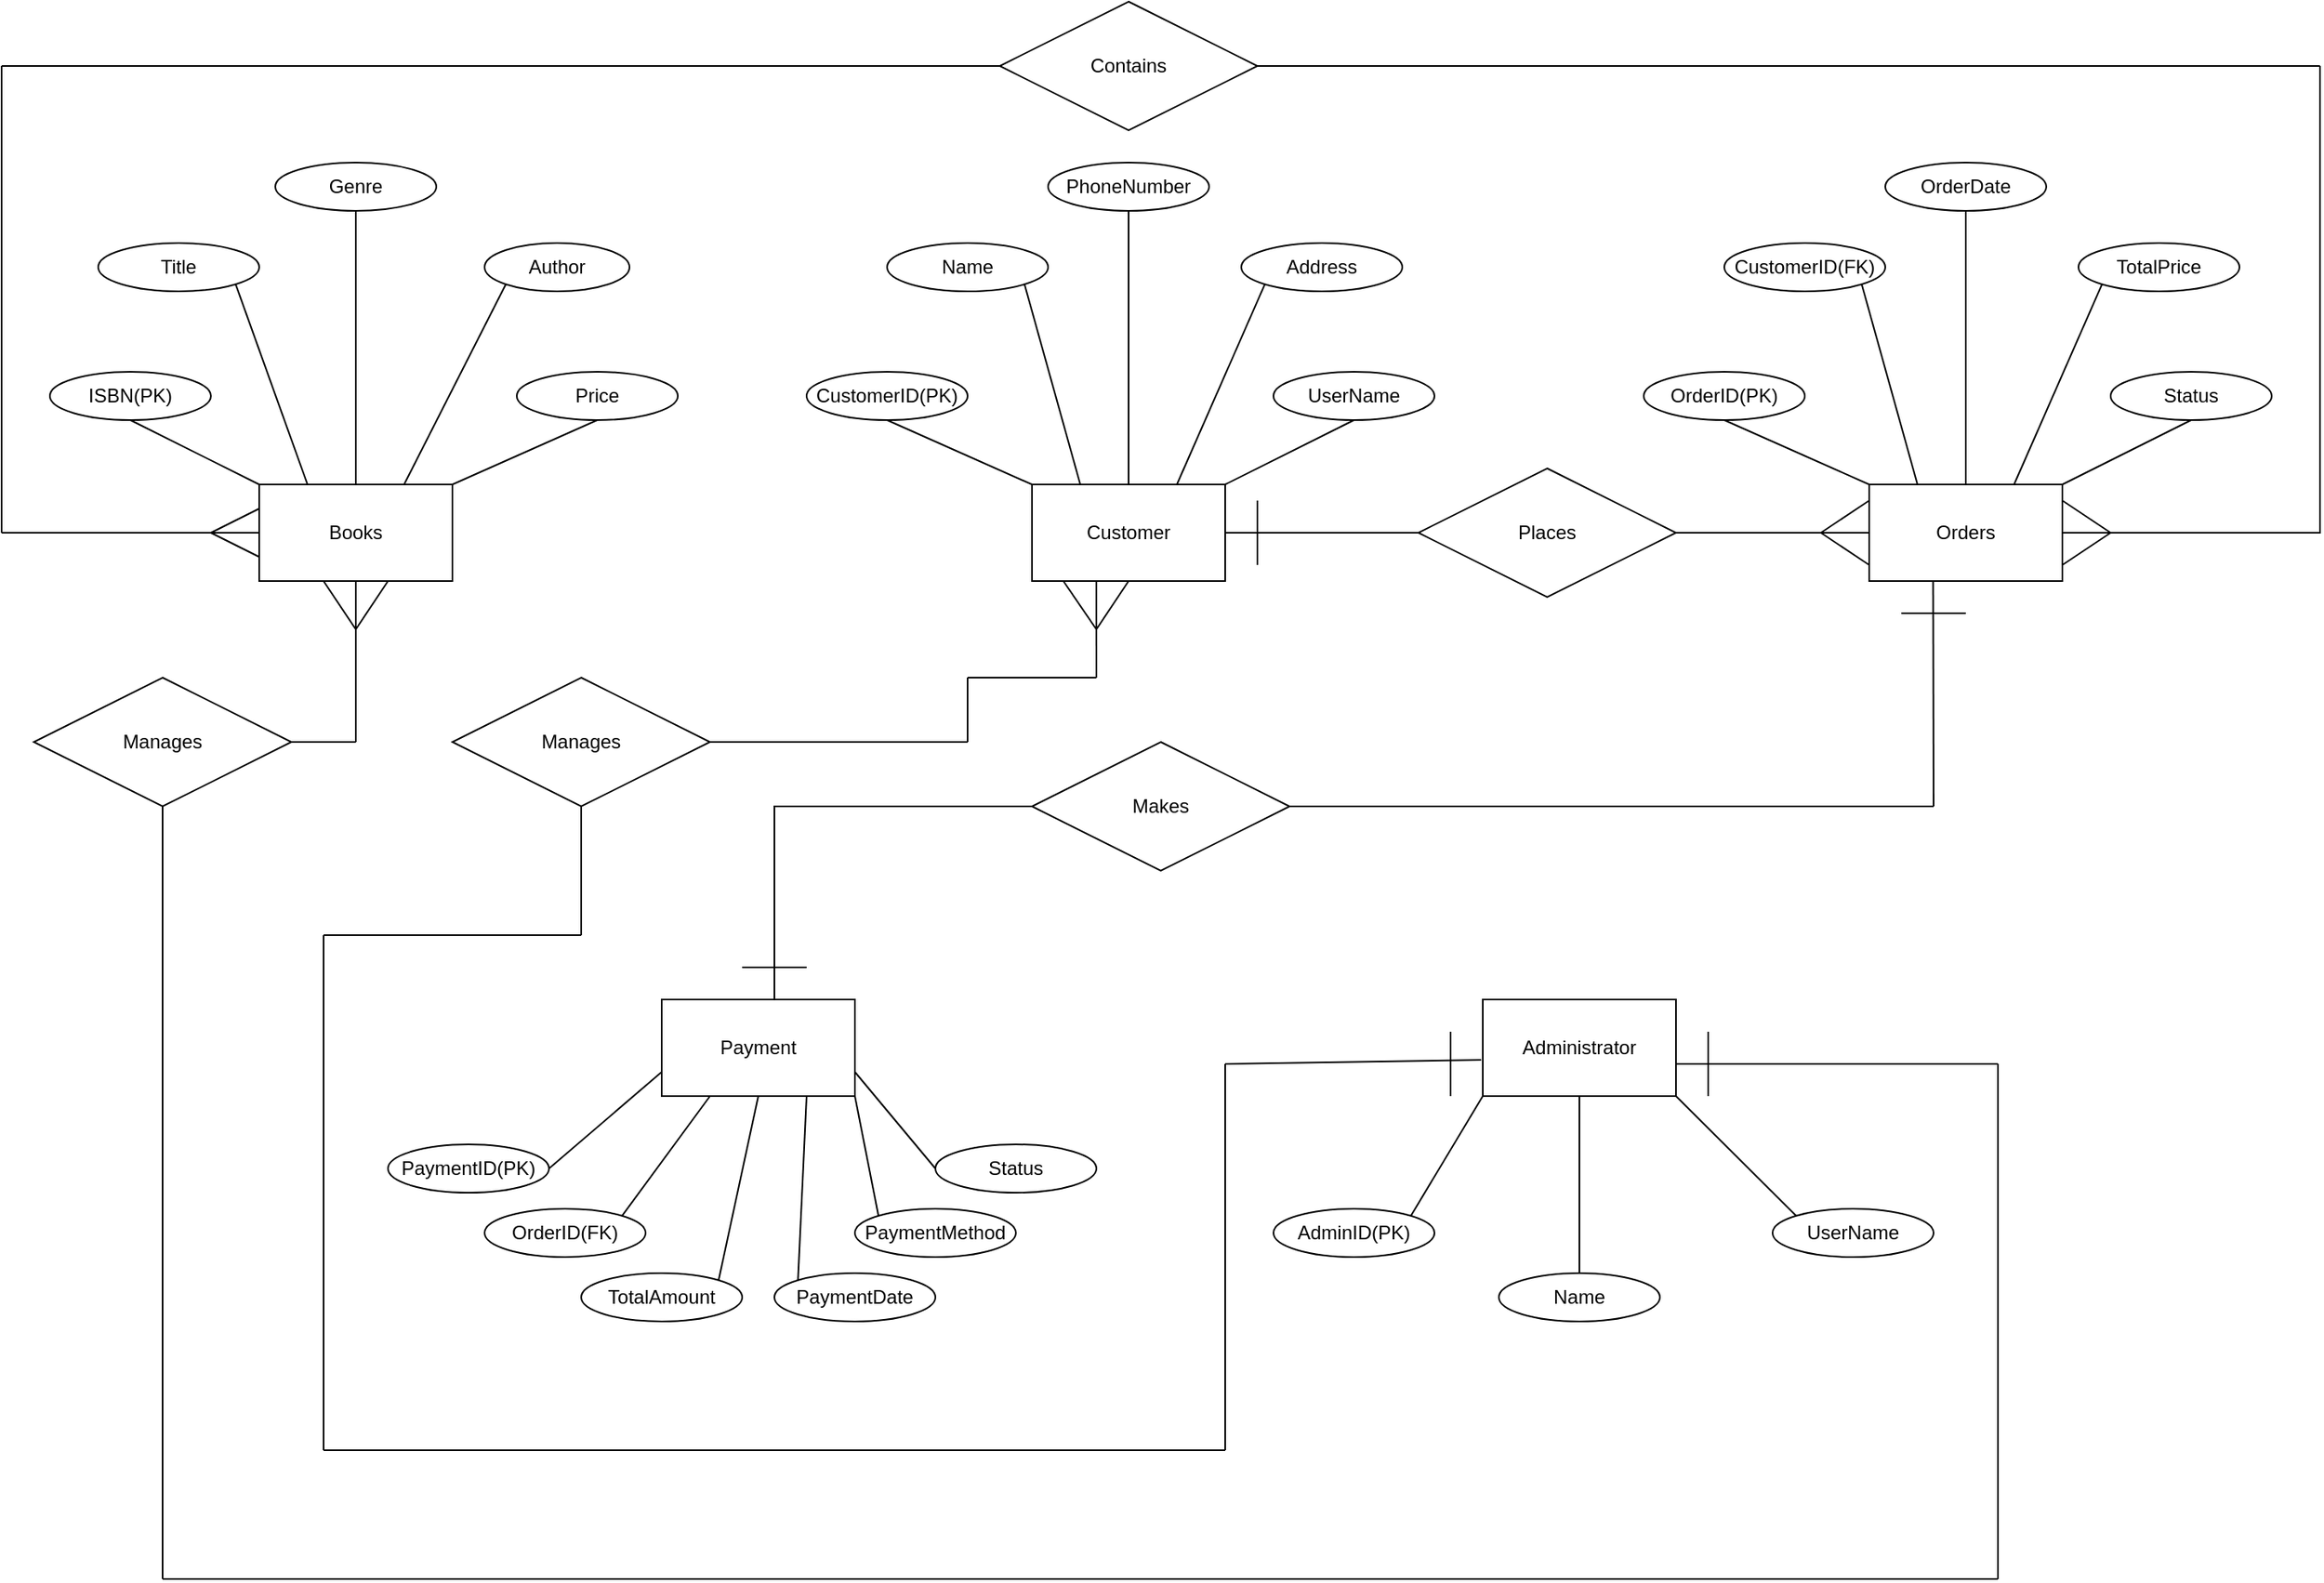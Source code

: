 <mxfile version="24.2.7" type="device">
  <diagram id="R2lEEEUBdFMjLlhIrx00" name="Page-1">
    <mxGraphModel dx="2614" dy="1038" grid="1" gridSize="10" guides="1" tooltips="1" connect="1" arrows="1" fold="1" page="1" pageScale="1" pageWidth="850" pageHeight="1100" math="0" shadow="0" extFonts="Permanent Marker^https://fonts.googleapis.com/css?family=Permanent+Marker">
      <root>
        <mxCell id="0" />
        <mxCell id="1" parent="0" />
        <mxCell id="ZFwZ7bwxo3c1ccYmvJqI-1" value="Books" style="rounded=0;whiteSpace=wrap;html=1;" parent="1" vertex="1">
          <mxGeometry x="-120" y="320" width="120" height="60" as="geometry" />
        </mxCell>
        <mxCell id="ZFwZ7bwxo3c1ccYmvJqI-6" value="Customer" style="rounded=0;whiteSpace=wrap;html=1;" parent="1" vertex="1">
          <mxGeometry x="360" y="320" width="120" height="60" as="geometry" />
        </mxCell>
        <mxCell id="ZFwZ7bwxo3c1ccYmvJqI-7" value="Payment" style="rounded=0;whiteSpace=wrap;html=1;" parent="1" vertex="1">
          <mxGeometry x="130" y="640" width="120" height="60" as="geometry" />
        </mxCell>
        <mxCell id="ZFwZ7bwxo3c1ccYmvJqI-8" value="ISBN(PK)" style="ellipse;whiteSpace=wrap;html=1;" parent="1" vertex="1">
          <mxGeometry x="-250" y="250" width="100" height="30" as="geometry" />
        </mxCell>
        <mxCell id="ZFwZ7bwxo3c1ccYmvJqI-9" value="Title" style="ellipse;whiteSpace=wrap;html=1;" parent="1" vertex="1">
          <mxGeometry x="-220" y="170" width="100" height="30" as="geometry" />
        </mxCell>
        <mxCell id="ZFwZ7bwxo3c1ccYmvJqI-10" value="Genre" style="ellipse;whiteSpace=wrap;html=1;" parent="1" vertex="1">
          <mxGeometry x="-110" y="120" width="100" height="30" as="geometry" />
        </mxCell>
        <mxCell id="ZFwZ7bwxo3c1ccYmvJqI-11" value="Author" style="ellipse;whiteSpace=wrap;html=1;" parent="1" vertex="1">
          <mxGeometry x="20" y="170" width="90" height="30" as="geometry" />
        </mxCell>
        <mxCell id="ZFwZ7bwxo3c1ccYmvJqI-15" value="Price" style="ellipse;whiteSpace=wrap;html=1;" parent="1" vertex="1">
          <mxGeometry x="40" y="250" width="100" height="30" as="geometry" />
        </mxCell>
        <mxCell id="ZFwZ7bwxo3c1ccYmvJqI-16" value="" style="endArrow=none;html=1;rounded=0;exitX=0.5;exitY=1;exitDx=0;exitDy=0;entryX=0.5;entryY=0;entryDx=0;entryDy=0;" parent="1" source="ZFwZ7bwxo3c1ccYmvJqI-10" target="ZFwZ7bwxo3c1ccYmvJqI-1" edge="1">
          <mxGeometry width="50" height="50" relative="1" as="geometry">
            <mxPoint x="140" y="400" as="sourcePoint" />
            <mxPoint x="190" y="350" as="targetPoint" />
          </mxGeometry>
        </mxCell>
        <mxCell id="ZFwZ7bwxo3c1ccYmvJqI-17" value="" style="endArrow=none;html=1;rounded=0;exitX=1;exitY=0;exitDx=0;exitDy=0;entryX=0.5;entryY=1;entryDx=0;entryDy=0;" parent="1" source="ZFwZ7bwxo3c1ccYmvJqI-1" target="ZFwZ7bwxo3c1ccYmvJqI-15" edge="1">
          <mxGeometry width="50" height="50" relative="1" as="geometry">
            <mxPoint x="180" y="320" as="sourcePoint" />
            <mxPoint x="230" y="270" as="targetPoint" />
          </mxGeometry>
        </mxCell>
        <mxCell id="ZFwZ7bwxo3c1ccYmvJqI-18" value="" style="endArrow=none;html=1;rounded=0;entryX=0;entryY=1;entryDx=0;entryDy=0;exitX=0.75;exitY=0;exitDx=0;exitDy=0;" parent="1" source="ZFwZ7bwxo3c1ccYmvJqI-1" target="ZFwZ7bwxo3c1ccYmvJqI-11" edge="1">
          <mxGeometry width="50" height="50" relative="1" as="geometry">
            <mxPoint x="170" y="320" as="sourcePoint" />
            <mxPoint x="190" y="350" as="targetPoint" />
          </mxGeometry>
        </mxCell>
        <mxCell id="ZFwZ7bwxo3c1ccYmvJqI-19" value="" style="endArrow=none;html=1;rounded=0;exitX=0.25;exitY=0;exitDx=0;exitDy=0;entryX=1;entryY=1;entryDx=0;entryDy=0;" parent="1" source="ZFwZ7bwxo3c1ccYmvJqI-1" target="ZFwZ7bwxo3c1ccYmvJqI-9" edge="1">
          <mxGeometry width="50" height="50" relative="1" as="geometry">
            <mxPoint x="110" y="300" as="sourcePoint" />
            <mxPoint x="160" y="250" as="targetPoint" />
          </mxGeometry>
        </mxCell>
        <mxCell id="ZFwZ7bwxo3c1ccYmvJqI-20" value="" style="endArrow=none;html=1;rounded=0;entryX=0.5;entryY=1;entryDx=0;entryDy=0;exitX=0;exitY=0;exitDx=0;exitDy=0;" parent="1" source="ZFwZ7bwxo3c1ccYmvJqI-1" target="ZFwZ7bwxo3c1ccYmvJqI-8" edge="1">
          <mxGeometry width="50" height="50" relative="1" as="geometry">
            <mxPoint x="20" y="370" as="sourcePoint" />
            <mxPoint x="70" y="320" as="targetPoint" />
          </mxGeometry>
        </mxCell>
        <mxCell id="ZFwZ7bwxo3c1ccYmvJqI-21" value="CustomerID(PK)" style="ellipse;whiteSpace=wrap;html=1;" parent="1" vertex="1">
          <mxGeometry x="220" y="250" width="100" height="30" as="geometry" />
        </mxCell>
        <mxCell id="ZFwZ7bwxo3c1ccYmvJqI-22" value="Name" style="ellipse;whiteSpace=wrap;html=1;" parent="1" vertex="1">
          <mxGeometry x="270" y="170" width="100" height="30" as="geometry" />
        </mxCell>
        <mxCell id="ZFwZ7bwxo3c1ccYmvJqI-23" value="PhoneNumber" style="ellipse;whiteSpace=wrap;html=1;" parent="1" vertex="1">
          <mxGeometry x="370" y="120" width="100" height="30" as="geometry" />
        </mxCell>
        <mxCell id="ZFwZ7bwxo3c1ccYmvJqI-24" value="Address" style="ellipse;whiteSpace=wrap;html=1;" parent="1" vertex="1">
          <mxGeometry x="490" y="170" width="100" height="30" as="geometry" />
        </mxCell>
        <mxCell id="ZFwZ7bwxo3c1ccYmvJqI-25" value="UserName" style="ellipse;whiteSpace=wrap;html=1;" parent="1" vertex="1">
          <mxGeometry x="510" y="250" width="100" height="30" as="geometry" />
        </mxCell>
        <mxCell id="ZFwZ7bwxo3c1ccYmvJqI-26" value="" style="endArrow=none;html=1;rounded=0;entryX=0.5;entryY=1;entryDx=0;entryDy=0;" parent="1" target="ZFwZ7bwxo3c1ccYmvJqI-25" edge="1">
          <mxGeometry width="50" height="50" relative="1" as="geometry">
            <mxPoint x="480" y="320" as="sourcePoint" />
            <mxPoint x="590" y="280" as="targetPoint" />
          </mxGeometry>
        </mxCell>
        <mxCell id="ZFwZ7bwxo3c1ccYmvJqI-27" value="" style="endArrow=none;html=1;rounded=0;entryX=0;entryY=1;entryDx=0;entryDy=0;exitX=0.75;exitY=0;exitDx=0;exitDy=0;" parent="1" source="ZFwZ7bwxo3c1ccYmvJqI-6" target="ZFwZ7bwxo3c1ccYmvJqI-24" edge="1">
          <mxGeometry width="50" height="50" relative="1" as="geometry">
            <mxPoint x="440" y="324.39" as="sourcePoint" />
            <mxPoint x="523" y="200.39" as="targetPoint" />
          </mxGeometry>
        </mxCell>
        <mxCell id="ZFwZ7bwxo3c1ccYmvJqI-28" value="" style="endArrow=none;html=1;rounded=0;entryX=0.5;entryY=1;entryDx=0;entryDy=0;exitX=0.5;exitY=0;exitDx=0;exitDy=0;" parent="1" source="ZFwZ7bwxo3c1ccYmvJqI-6" target="ZFwZ7bwxo3c1ccYmvJqI-23" edge="1">
          <mxGeometry width="50" height="50" relative="1" as="geometry">
            <mxPoint x="410" y="304.39" as="sourcePoint" />
            <mxPoint x="475" y="200.39" as="targetPoint" />
          </mxGeometry>
        </mxCell>
        <mxCell id="ZFwZ7bwxo3c1ccYmvJqI-29" value="" style="endArrow=none;html=1;rounded=0;entryX=1;entryY=1;entryDx=0;entryDy=0;exitX=0.25;exitY=0;exitDx=0;exitDy=0;" parent="1" source="ZFwZ7bwxo3c1ccYmvJqI-6" target="ZFwZ7bwxo3c1ccYmvJqI-22" edge="1">
          <mxGeometry width="50" height="50" relative="1" as="geometry">
            <mxPoint x="395" y="320" as="sourcePoint" />
            <mxPoint x="425" y="170" as="targetPoint" />
          </mxGeometry>
        </mxCell>
        <mxCell id="ZFwZ7bwxo3c1ccYmvJqI-30" value="" style="endArrow=none;html=1;rounded=0;entryX=0.5;entryY=1;entryDx=0;entryDy=0;exitX=0;exitY=0;exitDx=0;exitDy=0;" parent="1" source="ZFwZ7bwxo3c1ccYmvJqI-6" target="ZFwZ7bwxo3c1ccYmvJqI-21" edge="1">
          <mxGeometry width="50" height="50" relative="1" as="geometry">
            <mxPoint x="260" y="414.39" as="sourcePoint" />
            <mxPoint x="295" y="310.39" as="targetPoint" />
          </mxGeometry>
        </mxCell>
        <mxCell id="ZFwZ7bwxo3c1ccYmvJqI-42" value="Orders" style="rounded=0;whiteSpace=wrap;html=1;" parent="1" vertex="1">
          <mxGeometry x="880" y="320" width="120" height="60" as="geometry" />
        </mxCell>
        <mxCell id="ZFwZ7bwxo3c1ccYmvJqI-43" value="OrderID(PK)" style="ellipse;whiteSpace=wrap;html=1;" parent="1" vertex="1">
          <mxGeometry x="740" y="250" width="100" height="30" as="geometry" />
        </mxCell>
        <mxCell id="ZFwZ7bwxo3c1ccYmvJqI-44" value="CustomerID(FK)" style="ellipse;whiteSpace=wrap;html=1;" parent="1" vertex="1">
          <mxGeometry x="790" y="170" width="100" height="30" as="geometry" />
        </mxCell>
        <mxCell id="ZFwZ7bwxo3c1ccYmvJqI-45" value="OrderDate" style="ellipse;whiteSpace=wrap;html=1;" parent="1" vertex="1">
          <mxGeometry x="890" y="120" width="100" height="30" as="geometry" />
        </mxCell>
        <mxCell id="ZFwZ7bwxo3c1ccYmvJqI-46" value="TotalPrice" style="ellipse;whiteSpace=wrap;html=1;" parent="1" vertex="1">
          <mxGeometry x="1010" y="170" width="100" height="30" as="geometry" />
        </mxCell>
        <mxCell id="ZFwZ7bwxo3c1ccYmvJqI-47" value="Status" style="ellipse;whiteSpace=wrap;html=1;" parent="1" vertex="1">
          <mxGeometry x="1030" y="250" width="100" height="30" as="geometry" />
        </mxCell>
        <mxCell id="ZFwZ7bwxo3c1ccYmvJqI-48" value="" style="endArrow=none;html=1;rounded=0;entryX=0.5;entryY=1;entryDx=0;entryDy=0;" parent="1" target="ZFwZ7bwxo3c1ccYmvJqI-47" edge="1">
          <mxGeometry width="50" height="50" relative="1" as="geometry">
            <mxPoint x="1000" y="320" as="sourcePoint" />
            <mxPoint x="1110" y="280" as="targetPoint" />
          </mxGeometry>
        </mxCell>
        <mxCell id="ZFwZ7bwxo3c1ccYmvJqI-49" value="" style="endArrow=none;html=1;rounded=0;entryX=0;entryY=1;entryDx=0;entryDy=0;exitX=0.75;exitY=0;exitDx=0;exitDy=0;" parent="1" source="ZFwZ7bwxo3c1ccYmvJqI-42" target="ZFwZ7bwxo3c1ccYmvJqI-46" edge="1">
          <mxGeometry width="50" height="50" relative="1" as="geometry">
            <mxPoint x="960" y="324.39" as="sourcePoint" />
            <mxPoint x="1043" y="200.39" as="targetPoint" />
          </mxGeometry>
        </mxCell>
        <mxCell id="ZFwZ7bwxo3c1ccYmvJqI-50" value="" style="endArrow=none;html=1;rounded=0;entryX=0.5;entryY=1;entryDx=0;entryDy=0;exitX=0.5;exitY=0;exitDx=0;exitDy=0;" parent="1" source="ZFwZ7bwxo3c1ccYmvJqI-42" target="ZFwZ7bwxo3c1ccYmvJqI-45" edge="1">
          <mxGeometry width="50" height="50" relative="1" as="geometry">
            <mxPoint x="930" y="304.39" as="sourcePoint" />
            <mxPoint x="995" y="200.39" as="targetPoint" />
          </mxGeometry>
        </mxCell>
        <mxCell id="ZFwZ7bwxo3c1ccYmvJqI-51" value="" style="endArrow=none;html=1;rounded=0;entryX=1;entryY=1;entryDx=0;entryDy=0;exitX=0.25;exitY=0;exitDx=0;exitDy=0;" parent="1" source="ZFwZ7bwxo3c1ccYmvJqI-42" target="ZFwZ7bwxo3c1ccYmvJqI-44" edge="1">
          <mxGeometry width="50" height="50" relative="1" as="geometry">
            <mxPoint x="915" y="320" as="sourcePoint" />
            <mxPoint x="945" y="170" as="targetPoint" />
          </mxGeometry>
        </mxCell>
        <mxCell id="ZFwZ7bwxo3c1ccYmvJqI-52" value="" style="endArrow=none;html=1;rounded=0;entryX=0.5;entryY=1;entryDx=0;entryDy=0;exitX=0;exitY=0;exitDx=0;exitDy=0;" parent="1" source="ZFwZ7bwxo3c1ccYmvJqI-42" target="ZFwZ7bwxo3c1ccYmvJqI-43" edge="1">
          <mxGeometry width="50" height="50" relative="1" as="geometry">
            <mxPoint x="780" y="414.39" as="sourcePoint" />
            <mxPoint x="815" y="310.39" as="targetPoint" />
          </mxGeometry>
        </mxCell>
        <mxCell id="ZFwZ7bwxo3c1ccYmvJqI-58" value="PaymentID(PK)" style="ellipse;whiteSpace=wrap;html=1;" parent="1" vertex="1">
          <mxGeometry x="-40" y="730" width="100" height="30" as="geometry" />
        </mxCell>
        <mxCell id="ZFwZ7bwxo3c1ccYmvJqI-59" value="OrderID(FK)" style="ellipse;whiteSpace=wrap;html=1;" parent="1" vertex="1">
          <mxGeometry x="20" y="770" width="100" height="30" as="geometry" />
        </mxCell>
        <mxCell id="ZFwZ7bwxo3c1ccYmvJqI-60" value="TotalAmount" style="ellipse;whiteSpace=wrap;html=1;" parent="1" vertex="1">
          <mxGeometry x="80" y="810" width="100" height="30" as="geometry" />
        </mxCell>
        <mxCell id="ZFwZ7bwxo3c1ccYmvJqI-61" value="PaymentDate" style="ellipse;whiteSpace=wrap;html=1;" parent="1" vertex="1">
          <mxGeometry x="200" y="810" width="100" height="30" as="geometry" />
        </mxCell>
        <mxCell id="ZFwZ7bwxo3c1ccYmvJqI-62" value="PaymentMethod" style="ellipse;whiteSpace=wrap;html=1;" parent="1" vertex="1">
          <mxGeometry x="250" y="770" width="100" height="30" as="geometry" />
        </mxCell>
        <mxCell id="ZFwZ7bwxo3c1ccYmvJqI-63" value="" style="endArrow=none;html=1;rounded=0;entryX=1;entryY=1;entryDx=0;entryDy=0;exitX=0;exitY=0;exitDx=0;exitDy=0;" parent="1" source="ZFwZ7bwxo3c1ccYmvJqI-62" target="ZFwZ7bwxo3c1ccYmvJqI-7" edge="1">
          <mxGeometry width="50" height="50" relative="1" as="geometry">
            <mxPoint x="225" y="780" as="sourcePoint" />
            <mxPoint x="275" y="730" as="targetPoint" />
          </mxGeometry>
        </mxCell>
        <mxCell id="ZFwZ7bwxo3c1ccYmvJqI-64" value="Status" style="ellipse;whiteSpace=wrap;html=1;" parent="1" vertex="1">
          <mxGeometry x="300" y="730" width="100" height="30" as="geometry" />
        </mxCell>
        <mxCell id="ZFwZ7bwxo3c1ccYmvJqI-65" value="" style="endArrow=none;html=1;rounded=0;entryX=1;entryY=0.75;entryDx=0;entryDy=0;exitX=0;exitY=0.5;exitDx=0;exitDy=0;" parent="1" source="ZFwZ7bwxo3c1ccYmvJqI-64" target="ZFwZ7bwxo3c1ccYmvJqI-7" edge="1">
          <mxGeometry width="50" height="50" relative="1" as="geometry">
            <mxPoint x="180" y="770" as="sourcePoint" />
            <mxPoint x="230" y="720" as="targetPoint" />
          </mxGeometry>
        </mxCell>
        <mxCell id="ZFwZ7bwxo3c1ccYmvJqI-66" value="" style="endArrow=none;html=1;rounded=0;entryX=0.75;entryY=1;entryDx=0;entryDy=0;exitX=0;exitY=0;exitDx=0;exitDy=0;" parent="1" source="ZFwZ7bwxo3c1ccYmvJqI-61" target="ZFwZ7bwxo3c1ccYmvJqI-7" edge="1">
          <mxGeometry width="50" height="50" relative="1" as="geometry">
            <mxPoint x="190" y="790" as="sourcePoint" />
            <mxPoint x="240" y="740" as="targetPoint" />
          </mxGeometry>
        </mxCell>
        <mxCell id="ZFwZ7bwxo3c1ccYmvJqI-67" value="" style="endArrow=none;html=1;rounded=0;entryX=0.25;entryY=1;entryDx=0;entryDy=0;exitX=1;exitY=0;exitDx=0;exitDy=0;" parent="1" source="ZFwZ7bwxo3c1ccYmvJqI-59" target="ZFwZ7bwxo3c1ccYmvJqI-7" edge="1">
          <mxGeometry width="50" height="50" relative="1" as="geometry">
            <mxPoint x="140" y="780" as="sourcePoint" />
            <mxPoint x="190" y="730" as="targetPoint" />
          </mxGeometry>
        </mxCell>
        <mxCell id="ZFwZ7bwxo3c1ccYmvJqI-68" value="" style="endArrow=none;html=1;rounded=0;entryX=0.5;entryY=1;entryDx=0;entryDy=0;exitX=1;exitY=0;exitDx=0;exitDy=0;" parent="1" source="ZFwZ7bwxo3c1ccYmvJqI-60" target="ZFwZ7bwxo3c1ccYmvJqI-7" edge="1">
          <mxGeometry width="50" height="50" relative="1" as="geometry">
            <mxPoint x="160" y="790" as="sourcePoint" />
            <mxPoint x="210" y="740" as="targetPoint" />
          </mxGeometry>
        </mxCell>
        <mxCell id="ZFwZ7bwxo3c1ccYmvJqI-69" value="" style="endArrow=none;html=1;rounded=0;entryX=0;entryY=0.75;entryDx=0;entryDy=0;exitX=1;exitY=0.5;exitDx=0;exitDy=0;" parent="1" source="ZFwZ7bwxo3c1ccYmvJqI-58" target="ZFwZ7bwxo3c1ccYmvJqI-7" edge="1">
          <mxGeometry width="50" height="50" relative="1" as="geometry">
            <mxPoint x="50" y="700" as="sourcePoint" />
            <mxPoint x="100" y="650" as="targetPoint" />
          </mxGeometry>
        </mxCell>
        <mxCell id="ZFwZ7bwxo3c1ccYmvJqI-70" value="Administrator" style="rounded=0;whiteSpace=wrap;html=1;" parent="1" vertex="1">
          <mxGeometry x="640" y="640" width="120" height="60" as="geometry" />
        </mxCell>
        <mxCell id="ZFwZ7bwxo3c1ccYmvJqI-72" value="AdminID(PK)" style="ellipse;whiteSpace=wrap;html=1;" parent="1" vertex="1">
          <mxGeometry x="510" y="770" width="100" height="30" as="geometry" />
        </mxCell>
        <mxCell id="ZFwZ7bwxo3c1ccYmvJqI-73" value="Name" style="ellipse;whiteSpace=wrap;html=1;" parent="1" vertex="1">
          <mxGeometry x="650" y="810" width="100" height="30" as="geometry" />
        </mxCell>
        <mxCell id="ZFwZ7bwxo3c1ccYmvJqI-74" value="UserName" style="ellipse;whiteSpace=wrap;html=1;" parent="1" vertex="1">
          <mxGeometry x="820" y="770" width="100" height="30" as="geometry" />
        </mxCell>
        <mxCell id="ZFwZ7bwxo3c1ccYmvJqI-79" value="" style="endArrow=none;html=1;rounded=0;entryX=1;entryY=1;entryDx=0;entryDy=0;exitX=0;exitY=0;exitDx=0;exitDy=0;" parent="1" source="ZFwZ7bwxo3c1ccYmvJqI-74" target="ZFwZ7bwxo3c1ccYmvJqI-70" edge="1">
          <mxGeometry width="50" height="50" relative="1" as="geometry">
            <mxPoint x="700" y="790" as="sourcePoint" />
            <mxPoint x="750" y="740" as="targetPoint" />
          </mxGeometry>
        </mxCell>
        <mxCell id="ZFwZ7bwxo3c1ccYmvJqI-80" value="" style="endArrow=none;html=1;rounded=0;entryX=0;entryY=1;entryDx=0;entryDy=0;exitX=1;exitY=0;exitDx=0;exitDy=0;" parent="1" source="ZFwZ7bwxo3c1ccYmvJqI-72" target="ZFwZ7bwxo3c1ccYmvJqI-70" edge="1">
          <mxGeometry width="50" height="50" relative="1" as="geometry">
            <mxPoint x="650" y="780" as="sourcePoint" />
            <mxPoint x="700" y="730" as="targetPoint" />
          </mxGeometry>
        </mxCell>
        <mxCell id="ZFwZ7bwxo3c1ccYmvJqI-81" value="" style="endArrow=none;html=1;rounded=0;entryX=0.5;entryY=1;entryDx=0;entryDy=0;exitX=0.5;exitY=0;exitDx=0;exitDy=0;exitPerimeter=0;" parent="1" source="ZFwZ7bwxo3c1ccYmvJqI-73" target="ZFwZ7bwxo3c1ccYmvJqI-70" edge="1">
          <mxGeometry width="50" height="50" relative="1" as="geometry">
            <mxPoint x="670" y="790" as="sourcePoint" />
            <mxPoint x="720" y="740" as="targetPoint" />
          </mxGeometry>
        </mxCell>
        <mxCell id="ZFwZ7bwxo3c1ccYmvJqI-84" value="" style="endArrow=none;html=1;rounded=0;exitX=1;exitY=0.5;exitDx=0;exitDy=0;entryX=0;entryY=0.5;entryDx=0;entryDy=0;" parent="1" source="ZFwZ7bwxo3c1ccYmvJqI-89" target="ZFwZ7bwxo3c1ccYmvJqI-42" edge="1">
          <mxGeometry width="50" height="50" relative="1" as="geometry">
            <mxPoint x="630" y="380" as="sourcePoint" />
            <mxPoint x="680" y="330" as="targetPoint" />
          </mxGeometry>
        </mxCell>
        <mxCell id="ZFwZ7bwxo3c1ccYmvJqI-85" value="" style="endArrow=none;html=1;rounded=0;" parent="1" edge="1">
          <mxGeometry width="50" height="50" relative="1" as="geometry">
            <mxPoint x="1000" y="330" as="sourcePoint" />
            <mxPoint x="1030" y="350" as="targetPoint" />
          </mxGeometry>
        </mxCell>
        <mxCell id="ZFwZ7bwxo3c1ccYmvJqI-88" value="" style="endArrow=none;html=1;rounded=0;" parent="1" edge="1">
          <mxGeometry width="50" height="50" relative="1" as="geometry">
            <mxPoint x="500" y="370" as="sourcePoint" />
            <mxPoint x="500" y="330" as="targetPoint" />
          </mxGeometry>
        </mxCell>
        <mxCell id="ZFwZ7bwxo3c1ccYmvJqI-90" value="" style="endArrow=none;html=1;rounded=0;exitX=1;exitY=0.5;exitDx=0;exitDy=0;entryX=0;entryY=0.5;entryDx=0;entryDy=0;" parent="1" source="ZFwZ7bwxo3c1ccYmvJqI-6" target="ZFwZ7bwxo3c1ccYmvJqI-89" edge="1">
          <mxGeometry width="50" height="50" relative="1" as="geometry">
            <mxPoint x="480" y="350" as="sourcePoint" />
            <mxPoint x="880" y="350" as="targetPoint" />
          </mxGeometry>
        </mxCell>
        <mxCell id="ZFwZ7bwxo3c1ccYmvJqI-89" value="Places" style="rhombus;whiteSpace=wrap;html=1;" parent="1" vertex="1">
          <mxGeometry x="600" y="310" width="160" height="80" as="geometry" />
        </mxCell>
        <mxCell id="ZFwZ7bwxo3c1ccYmvJqI-91" value="Contains" style="rhombus;whiteSpace=wrap;html=1;" parent="1" vertex="1">
          <mxGeometry x="340" y="20" width="160" height="80" as="geometry" />
        </mxCell>
        <mxCell id="ZFwZ7bwxo3c1ccYmvJqI-92" value="Makes" style="rhombus;whiteSpace=wrap;html=1;" parent="1" vertex="1">
          <mxGeometry x="360" y="480" width="160" height="80" as="geometry" />
        </mxCell>
        <mxCell id="ZFwZ7bwxo3c1ccYmvJqI-93" value="Manages" style="rhombus;whiteSpace=wrap;html=1;" parent="1" vertex="1">
          <mxGeometry y="440" width="160" height="80" as="geometry" />
        </mxCell>
        <mxCell id="ZFwZ7bwxo3c1ccYmvJqI-94" value="Manages" style="rhombus;whiteSpace=wrap;html=1;" parent="1" vertex="1">
          <mxGeometry x="-260" y="440" width="160" height="80" as="geometry" />
        </mxCell>
        <mxCell id="ZFwZ7bwxo3c1ccYmvJqI-95" value="" style="endArrow=none;html=1;rounded=0;exitX=1;exitY=0.5;exitDx=0;exitDy=0;" parent="1" source="ZFwZ7bwxo3c1ccYmvJqI-91" edge="1">
          <mxGeometry width="50" height="50" relative="1" as="geometry">
            <mxPoint x="420" y="490" as="sourcePoint" />
            <mxPoint x="1160" y="60" as="targetPoint" />
          </mxGeometry>
        </mxCell>
        <mxCell id="ZFwZ7bwxo3c1ccYmvJqI-96" value="" style="endArrow=none;html=1;rounded=0;exitX=1;exitY=0.5;exitDx=0;exitDy=0;" parent="1" source="ZFwZ7bwxo3c1ccYmvJqI-42" edge="1">
          <mxGeometry width="50" height="50" relative="1" as="geometry">
            <mxPoint x="1040" y="370" as="sourcePoint" />
            <mxPoint x="1160" y="60" as="targetPoint" />
            <Array as="points">
              <mxPoint x="1160" y="350" />
            </Array>
          </mxGeometry>
        </mxCell>
        <mxCell id="ZFwZ7bwxo3c1ccYmvJqI-97" value="" style="endArrow=none;html=1;rounded=0;entryX=0;entryY=0.5;entryDx=0;entryDy=0;" parent="1" target="ZFwZ7bwxo3c1ccYmvJqI-91" edge="1">
          <mxGeometry width="50" height="50" relative="1" as="geometry">
            <mxPoint x="-280" y="60" as="sourcePoint" />
            <mxPoint x="240" y="50" as="targetPoint" />
          </mxGeometry>
        </mxCell>
        <mxCell id="ZFwZ7bwxo3c1ccYmvJqI-98" value="" style="endArrow=none;html=1;rounded=0;" parent="1" edge="1">
          <mxGeometry width="50" height="50" relative="1" as="geometry">
            <mxPoint x="-280" y="350" as="sourcePoint" />
            <mxPoint x="-280" y="60" as="targetPoint" />
          </mxGeometry>
        </mxCell>
        <mxCell id="ZFwZ7bwxo3c1ccYmvJqI-100" value="" style="endArrow=none;html=1;rounded=0;entryX=0;entryY=0.5;entryDx=0;entryDy=0;" parent="1" target="ZFwZ7bwxo3c1ccYmvJqI-1" edge="1">
          <mxGeometry width="50" height="50" relative="1" as="geometry">
            <mxPoint x="-280" y="350" as="sourcePoint" />
            <mxPoint x="-180" y="350" as="targetPoint" />
          </mxGeometry>
        </mxCell>
        <mxCell id="ZFwZ7bwxo3c1ccYmvJqI-105" value="" style="endArrow=none;html=1;rounded=0;entryX=0;entryY=0.75;entryDx=0;entryDy=0;" parent="1" target="ZFwZ7bwxo3c1ccYmvJqI-1" edge="1">
          <mxGeometry width="50" height="50" relative="1" as="geometry">
            <mxPoint x="-150" y="350" as="sourcePoint" />
            <mxPoint x="-120" y="380" as="targetPoint" />
          </mxGeometry>
        </mxCell>
        <mxCell id="ZFwZ7bwxo3c1ccYmvJqI-106" value="" style="endArrow=none;html=1;rounded=0;entryX=0;entryY=0.25;entryDx=0;entryDy=0;" parent="1" target="ZFwZ7bwxo3c1ccYmvJqI-1" edge="1">
          <mxGeometry width="50" height="50" relative="1" as="geometry">
            <mxPoint x="-150" y="350" as="sourcePoint" />
            <mxPoint x="-120" y="340" as="targetPoint" />
          </mxGeometry>
        </mxCell>
        <mxCell id="ZFwZ7bwxo3c1ccYmvJqI-107" value="" style="endArrow=none;html=1;rounded=0;" parent="1" edge="1">
          <mxGeometry width="50" height="50" relative="1" as="geometry">
            <mxPoint x="850" y="350" as="sourcePoint" />
            <mxPoint x="880" y="370" as="targetPoint" />
          </mxGeometry>
        </mxCell>
        <mxCell id="ZFwZ7bwxo3c1ccYmvJqI-108" value="" style="endArrow=none;html=1;rounded=0;entryX=1;entryY=1;entryDx=0;entryDy=0;" parent="1" edge="1">
          <mxGeometry width="50" height="50" relative="1" as="geometry">
            <mxPoint x="1030" y="350" as="sourcePoint" />
            <mxPoint x="1000" y="370" as="targetPoint" />
          </mxGeometry>
        </mxCell>
        <mxCell id="ZFwZ7bwxo3c1ccYmvJqI-109" value="" style="endArrow=none;html=1;rounded=0;entryX=1;entryY=1;entryDx=0;entryDy=0;" parent="1" edge="1">
          <mxGeometry width="50" height="50" relative="1" as="geometry">
            <mxPoint x="880" y="330" as="sourcePoint" />
            <mxPoint x="850" y="350" as="targetPoint" />
          </mxGeometry>
        </mxCell>
        <mxCell id="ZFwZ7bwxo3c1ccYmvJqI-110" value="" style="endArrow=none;html=1;rounded=0;entryX=0;entryY=0.5;entryDx=0;entryDy=0;" parent="1" target="ZFwZ7bwxo3c1ccYmvJqI-92" edge="1">
          <mxGeometry width="50" height="50" relative="1" as="geometry">
            <mxPoint x="200" y="640" as="sourcePoint" />
            <mxPoint x="460" y="510" as="targetPoint" />
            <Array as="points">
              <mxPoint x="200" y="520" />
            </Array>
          </mxGeometry>
        </mxCell>
        <mxCell id="ZFwZ7bwxo3c1ccYmvJqI-111" value="" style="endArrow=none;html=1;rounded=0;exitX=1;exitY=0.5;exitDx=0;exitDy=0;" parent="1" source="ZFwZ7bwxo3c1ccYmvJqI-92" edge="1">
          <mxGeometry width="50" height="50" relative="1" as="geometry">
            <mxPoint x="700" y="530" as="sourcePoint" />
            <mxPoint x="920" y="520" as="targetPoint" />
          </mxGeometry>
        </mxCell>
        <mxCell id="ZFwZ7bwxo3c1ccYmvJqI-112" value="" style="endArrow=none;html=1;rounded=0;entryX=0.331;entryY=1.007;entryDx=0;entryDy=0;entryPerimeter=0;" parent="1" target="ZFwZ7bwxo3c1ccYmvJqI-42" edge="1">
          <mxGeometry width="50" height="50" relative="1" as="geometry">
            <mxPoint x="920" y="520" as="sourcePoint" />
            <mxPoint x="930" y="390" as="targetPoint" />
          </mxGeometry>
        </mxCell>
        <mxCell id="ZFwZ7bwxo3c1ccYmvJqI-113" value="" style="endArrow=none;html=1;rounded=0;" parent="1" edge="1">
          <mxGeometry width="50" height="50" relative="1" as="geometry">
            <mxPoint x="900" y="400" as="sourcePoint" />
            <mxPoint x="940" y="400" as="targetPoint" />
          </mxGeometry>
        </mxCell>
        <mxCell id="ZFwZ7bwxo3c1ccYmvJqI-114" value="" style="endArrow=none;html=1;rounded=0;" parent="1" edge="1">
          <mxGeometry width="50" height="50" relative="1" as="geometry">
            <mxPoint x="180" y="620" as="sourcePoint" />
            <mxPoint x="220" y="620" as="targetPoint" />
          </mxGeometry>
        </mxCell>
        <mxCell id="ZFwZ7bwxo3c1ccYmvJqI-116" value="" style="endArrow=none;html=1;rounded=0;entryX=-0.008;entryY=0.626;entryDx=0;entryDy=0;entryPerimeter=0;" parent="1" target="ZFwZ7bwxo3c1ccYmvJqI-70" edge="1">
          <mxGeometry width="50" height="50" relative="1" as="geometry">
            <mxPoint x="480" y="680" as="sourcePoint" />
            <mxPoint x="530" y="630" as="targetPoint" />
          </mxGeometry>
        </mxCell>
        <mxCell id="ZFwZ7bwxo3c1ccYmvJqI-117" value="" style="endArrow=none;html=1;rounded=0;" parent="1" edge="1">
          <mxGeometry width="50" height="50" relative="1" as="geometry">
            <mxPoint x="760" y="680" as="sourcePoint" />
            <mxPoint x="960" y="680" as="targetPoint" />
          </mxGeometry>
        </mxCell>
        <mxCell id="ZFwZ7bwxo3c1ccYmvJqI-118" value="" style="endArrow=none;html=1;rounded=0;" parent="1" edge="1">
          <mxGeometry width="50" height="50" relative="1" as="geometry">
            <mxPoint x="480" y="920" as="sourcePoint" />
            <mxPoint x="480" y="680" as="targetPoint" />
          </mxGeometry>
        </mxCell>
        <mxCell id="ZFwZ7bwxo3c1ccYmvJqI-120" value="" style="endArrow=none;html=1;rounded=0;" parent="1" edge="1">
          <mxGeometry width="50" height="50" relative="1" as="geometry">
            <mxPoint x="-80" y="920" as="sourcePoint" />
            <mxPoint x="480" y="920" as="targetPoint" />
          </mxGeometry>
        </mxCell>
        <mxCell id="ZFwZ7bwxo3c1ccYmvJqI-122" value="" style="endArrow=none;html=1;rounded=0;" parent="1" edge="1">
          <mxGeometry width="50" height="50" relative="1" as="geometry">
            <mxPoint x="-80" y="920" as="sourcePoint" />
            <mxPoint x="-80" y="600" as="targetPoint" />
          </mxGeometry>
        </mxCell>
        <mxCell id="ZFwZ7bwxo3c1ccYmvJqI-123" value="" style="endArrow=none;html=1;rounded=0;" parent="1" edge="1">
          <mxGeometry width="50" height="50" relative="1" as="geometry">
            <mxPoint x="-80" y="600" as="sourcePoint" />
            <mxPoint x="80" y="600" as="targetPoint" />
          </mxGeometry>
        </mxCell>
        <mxCell id="ZFwZ7bwxo3c1ccYmvJqI-124" value="" style="endArrow=none;html=1;rounded=0;entryX=0.5;entryY=1;entryDx=0;entryDy=0;" parent="1" target="ZFwZ7bwxo3c1ccYmvJqI-93" edge="1">
          <mxGeometry width="50" height="50" relative="1" as="geometry">
            <mxPoint x="80" y="600" as="sourcePoint" />
            <mxPoint x="110" y="550" as="targetPoint" />
          </mxGeometry>
        </mxCell>
        <mxCell id="ZFwZ7bwxo3c1ccYmvJqI-125" value="" style="endArrow=none;html=1;rounded=0;exitX=1;exitY=0.5;exitDx=0;exitDy=0;" parent="1" source="ZFwZ7bwxo3c1ccYmvJqI-93" edge="1">
          <mxGeometry width="50" height="50" relative="1" as="geometry">
            <mxPoint x="210" y="480" as="sourcePoint" />
            <mxPoint x="320" y="480" as="targetPoint" />
          </mxGeometry>
        </mxCell>
        <mxCell id="ZFwZ7bwxo3c1ccYmvJqI-126" value="" style="endArrow=none;html=1;rounded=0;" parent="1" edge="1">
          <mxGeometry width="50" height="50" relative="1" as="geometry">
            <mxPoint x="320" y="440" as="sourcePoint" />
            <mxPoint x="400" y="440" as="targetPoint" />
          </mxGeometry>
        </mxCell>
        <mxCell id="ZFwZ7bwxo3c1ccYmvJqI-127" value="" style="endArrow=none;html=1;rounded=0;" parent="1" edge="1">
          <mxGeometry width="50" height="50" relative="1" as="geometry">
            <mxPoint x="320" y="480" as="sourcePoint" />
            <mxPoint x="320" y="440" as="targetPoint" />
          </mxGeometry>
        </mxCell>
        <mxCell id="ZFwZ7bwxo3c1ccYmvJqI-128" value="" style="endArrow=none;html=1;rounded=0;entryX=0.333;entryY=1;entryDx=0;entryDy=0;entryPerimeter=0;" parent="1" target="ZFwZ7bwxo3c1ccYmvJqI-6" edge="1">
          <mxGeometry width="50" height="50" relative="1" as="geometry">
            <mxPoint x="400" y="440" as="sourcePoint" />
            <mxPoint x="410" y="400" as="targetPoint" />
          </mxGeometry>
        </mxCell>
        <mxCell id="ZFwZ7bwxo3c1ccYmvJqI-129" value="" style="endArrow=none;html=1;rounded=0;" parent="1" edge="1">
          <mxGeometry width="50" height="50" relative="1" as="geometry">
            <mxPoint x="960" y="1000" as="sourcePoint" />
            <mxPoint x="960" y="680" as="targetPoint" />
          </mxGeometry>
        </mxCell>
        <mxCell id="ZFwZ7bwxo3c1ccYmvJqI-130" value="" style="endArrow=none;html=1;rounded=0;" parent="1" edge="1">
          <mxGeometry width="50" height="50" relative="1" as="geometry">
            <mxPoint x="-180" y="1000" as="sourcePoint" />
            <mxPoint x="960" y="1000" as="targetPoint" />
          </mxGeometry>
        </mxCell>
        <mxCell id="ZFwZ7bwxo3c1ccYmvJqI-131" value="" style="endArrow=none;html=1;rounded=0;entryX=0.5;entryY=1;entryDx=0;entryDy=0;" parent="1" target="ZFwZ7bwxo3c1ccYmvJqI-94" edge="1">
          <mxGeometry width="50" height="50" relative="1" as="geometry">
            <mxPoint x="-180" y="1000" as="sourcePoint" />
            <mxPoint x="-180" y="530" as="targetPoint" />
          </mxGeometry>
        </mxCell>
        <mxCell id="ZFwZ7bwxo3c1ccYmvJqI-132" value="" style="endArrow=none;html=1;rounded=0;" parent="1" edge="1">
          <mxGeometry width="50" height="50" relative="1" as="geometry">
            <mxPoint x="-100" y="480" as="sourcePoint" />
            <mxPoint x="-60" y="480" as="targetPoint" />
          </mxGeometry>
        </mxCell>
        <mxCell id="ZFwZ7bwxo3c1ccYmvJqI-133" value="" style="endArrow=none;html=1;rounded=0;entryX=0.5;entryY=1;entryDx=0;entryDy=0;" parent="1" target="ZFwZ7bwxo3c1ccYmvJqI-1" edge="1">
          <mxGeometry width="50" height="50" relative="1" as="geometry">
            <mxPoint x="-60" y="480" as="sourcePoint" />
            <mxPoint x="-10" y="430" as="targetPoint" />
          </mxGeometry>
        </mxCell>
        <mxCell id="ZFwZ7bwxo3c1ccYmvJqI-134" value="" style="endArrow=none;html=1;rounded=0;" parent="1" edge="1">
          <mxGeometry width="50" height="50" relative="1" as="geometry">
            <mxPoint x="780" y="700" as="sourcePoint" />
            <mxPoint x="780" y="660" as="targetPoint" />
          </mxGeometry>
        </mxCell>
        <mxCell id="ZFwZ7bwxo3c1ccYmvJqI-135" value="" style="endArrow=none;html=1;rounded=0;" parent="1" edge="1">
          <mxGeometry width="50" height="50" relative="1" as="geometry">
            <mxPoint x="620" y="700" as="sourcePoint" />
            <mxPoint x="620" y="660" as="targetPoint" />
          </mxGeometry>
        </mxCell>
        <mxCell id="ZFwZ7bwxo3c1ccYmvJqI-136" value="" style="endArrow=none;html=1;rounded=0;" parent="1" edge="1">
          <mxGeometry width="50" height="50" relative="1" as="geometry">
            <mxPoint x="-60" y="410" as="sourcePoint" />
            <mxPoint x="-40" y="380" as="targetPoint" />
          </mxGeometry>
        </mxCell>
        <mxCell id="ZFwZ7bwxo3c1ccYmvJqI-137" value="" style="endArrow=none;html=1;rounded=0;exitX=0.333;exitY=1;exitDx=0;exitDy=0;exitPerimeter=0;" parent="1" source="ZFwZ7bwxo3c1ccYmvJqI-1" edge="1">
          <mxGeometry width="50" height="50" relative="1" as="geometry">
            <mxPoint x="-80" y="440" as="sourcePoint" />
            <mxPoint x="-60" y="410" as="targetPoint" />
          </mxGeometry>
        </mxCell>
        <mxCell id="ZFwZ7bwxo3c1ccYmvJqI-138" value="" style="endArrow=none;html=1;rounded=0;entryX=0.5;entryY=1;entryDx=0;entryDy=0;" parent="1" target="ZFwZ7bwxo3c1ccYmvJqI-6" edge="1">
          <mxGeometry width="50" height="50" relative="1" as="geometry">
            <mxPoint x="400" y="410" as="sourcePoint" />
            <mxPoint x="440" y="380" as="targetPoint" />
          </mxGeometry>
        </mxCell>
        <mxCell id="ZFwZ7bwxo3c1ccYmvJqI-139" value="" style="endArrow=none;html=1;rounded=0;exitX=0.161;exitY=0.996;exitDx=0;exitDy=0;exitPerimeter=0;" parent="1" source="ZFwZ7bwxo3c1ccYmvJqI-6" edge="1">
          <mxGeometry width="50" height="50" relative="1" as="geometry">
            <mxPoint x="350" y="460" as="sourcePoint" />
            <mxPoint x="400" y="410" as="targetPoint" />
          </mxGeometry>
        </mxCell>
      </root>
    </mxGraphModel>
  </diagram>
</mxfile>
